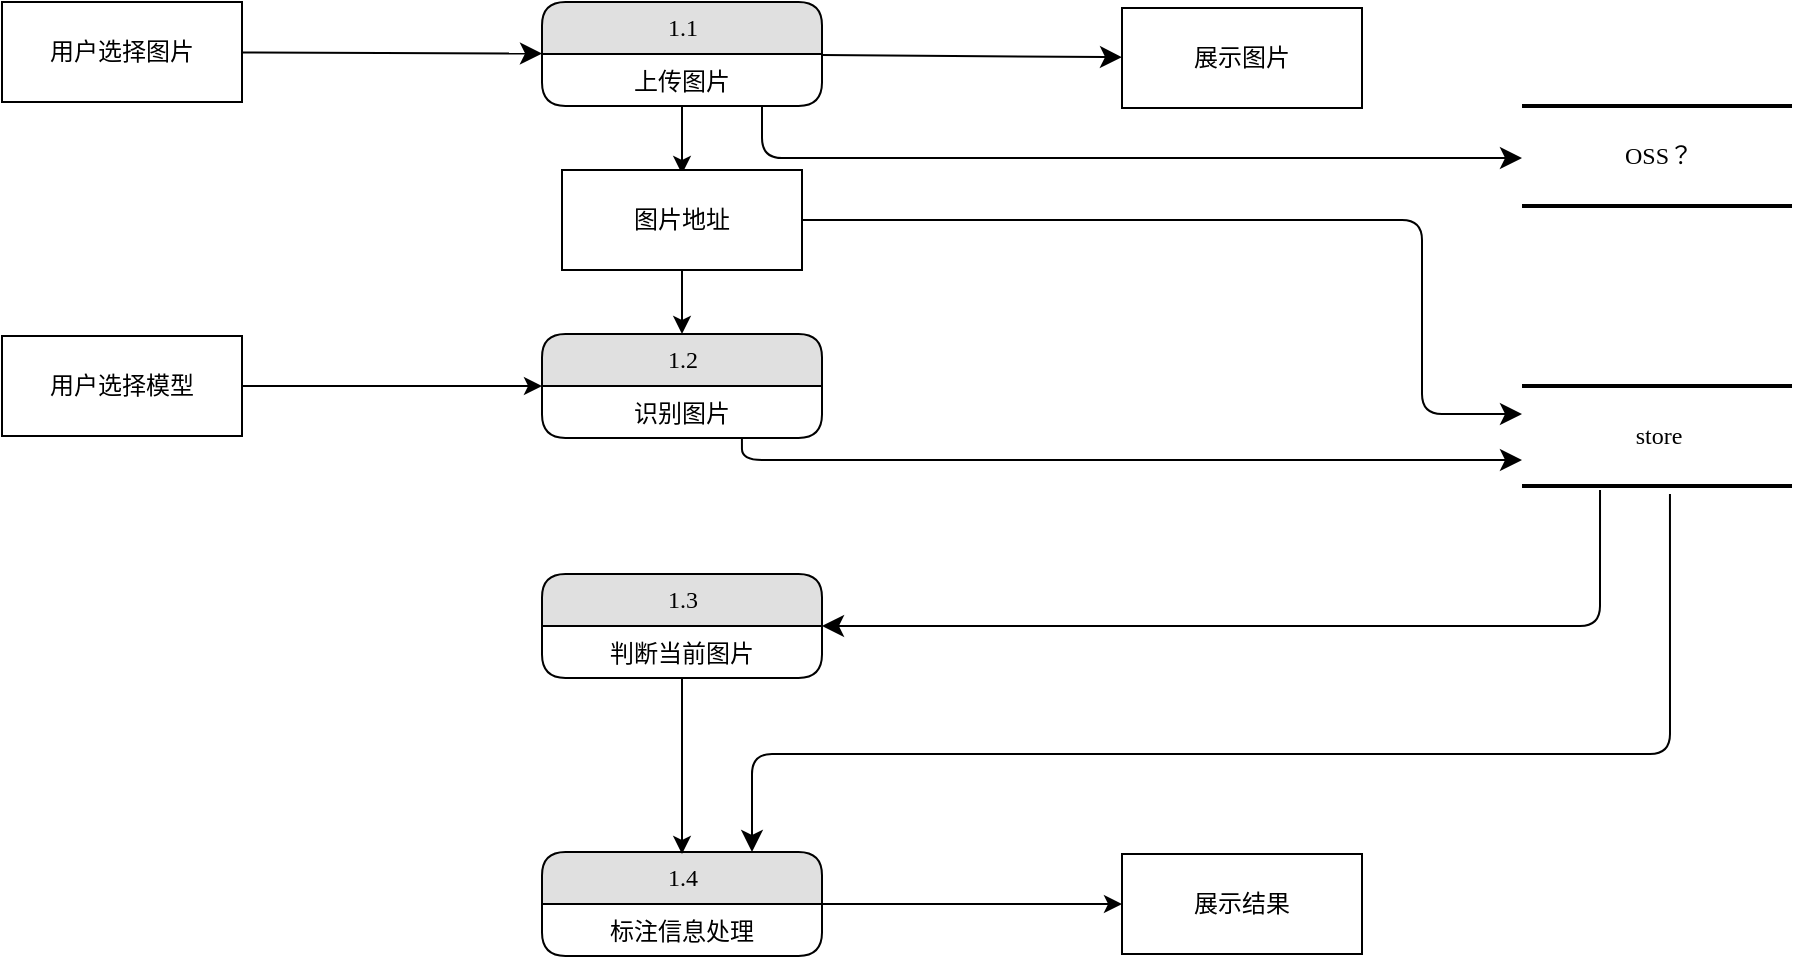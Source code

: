 <mxfile version="12.3.1" type="github" pages="1">
  <diagram name="Page-1" id="52a04d89-c75d-2922-d76d-85b35f80e030">
    <mxGraphModel dx="946" dy="591" grid="1" gridSize="10" guides="1" tooltips="1" connect="1" arrows="1" fold="1" page="1" pageScale="1" pageWidth="1100" pageHeight="850" background="#ffffff" math="0" shadow="0">
      <root>
        <mxCell id="0"/>
        <mxCell id="1" parent="0"/>
        <mxCell id="21ea969265ad0168-30" value="OSS？" style="html=1;rounded=0;shadow=0;comic=0;labelBackgroundColor=none;strokeWidth=2;fontFamily=Verdana;fontSize=12;align=center;shape=mxgraph.ios7ui.horLines;" parent="1" vertex="1">
          <mxGeometry x="920" y="106" width="135" height="50" as="geometry"/>
        </mxCell>
        <mxCell id="17472293e6e8944d-29" value="展示图片" style="whiteSpace=wrap;html=1;rounded=0;shadow=0;comic=0;labelBackgroundColor=none;strokeWidth=1;fontFamily=Verdana;fontSize=12;align=center;" parent="1" vertex="1">
          <mxGeometry x="720" y="57" width="120" height="50" as="geometry"/>
        </mxCell>
        <mxCell id="1fdf3b25b50cf41e-27" style="edgeStyle=none;html=1;labelBackgroundColor=none;startFill=0;startSize=8;endFill=1;endSize=8;fontFamily=Verdana;fontSize=12;" parent="1" source="17472293e6e8944d-30" target="1fdf3b25b50cf41e-1" edge="1">
          <mxGeometry relative="1" as="geometry"/>
        </mxCell>
        <mxCell id="17472293e6e8944d-30" value="用户选择图片" style="whiteSpace=wrap;html=1;rounded=0;shadow=0;comic=0;labelBackgroundColor=none;strokeWidth=1;fontFamily=Verdana;fontSize=12;align=center;" parent="1" vertex="1">
          <mxGeometry x="160" y="54" width="120" height="50" as="geometry"/>
        </mxCell>
        <mxCell id="1fdf3b25b50cf41e-28" style="edgeStyle=none;html=1;labelBackgroundColor=none;startFill=0;startSize=8;endFill=1;endSize=8;fontFamily=Verdana;fontSize=12;" parent="1" source="1fdf3b25b50cf41e-1" target="17472293e6e8944d-29" edge="1">
          <mxGeometry relative="1" as="geometry"/>
        </mxCell>
        <mxCell id="1fdf3b25b50cf41e-38" style="edgeStyle=orthogonalEdgeStyle;html=1;labelBackgroundColor=none;startFill=0;startSize=8;endFill=1;endSize=8;fontFamily=Verdana;fontSize=12;" parent="1" source="1fdf3b25b50cf41e-1" target="21ea969265ad0168-30" edge="1">
          <mxGeometry relative="1" as="geometry">
            <Array as="points">
              <mxPoint x="540" y="132"/>
            </Array>
          </mxGeometry>
        </mxCell>
        <mxCell id="Hoq8ob0O886WZsnlnNs5-4" value="" style="edgeStyle=orthogonalEdgeStyle;rounded=0;orthogonalLoop=1;jettySize=auto;html=1;" edge="1" parent="1" source="1fdf3b25b50cf41e-1">
          <mxGeometry relative="1" as="geometry">
            <mxPoint x="500" y="140" as="targetPoint"/>
          </mxGeometry>
        </mxCell>
        <mxCell id="1fdf3b25b50cf41e-1" value="1.1" style="swimlane;html=1;fontStyle=0;childLayout=stackLayout;horizontal=1;startSize=26;fillColor=#e0e0e0;horizontalStack=0;resizeParent=1;resizeLast=0;collapsible=1;marginBottom=0;swimlaneFillColor=#ffffff;align=center;rounded=1;shadow=0;comic=0;labelBackgroundColor=none;strokeWidth=1;fontFamily=Verdana;fontSize=12" parent="1" vertex="1">
          <mxGeometry x="430" y="54" width="140" height="52" as="geometry"/>
        </mxCell>
        <mxCell id="1fdf3b25b50cf41e-2" value="上传图片" style="text;html=1;strokeColor=none;fillColor=none;spacingLeft=4;spacingRight=4;whiteSpace=wrap;overflow=hidden;rotatable=0;points=[[0,0.5],[1,0.5]];portConstraint=eastwest;align=center;" parent="1fdf3b25b50cf41e-1" vertex="1">
          <mxGeometry y="26" width="140" height="26" as="geometry"/>
        </mxCell>
        <mxCell id="1fdf3b25b50cf41e-6" value="store" style="html=1;rounded=0;shadow=0;comic=0;labelBackgroundColor=none;strokeWidth=2;fontFamily=Verdana;fontSize=12;align=center;shape=mxgraph.ios7ui.horLines;" parent="1" vertex="1">
          <mxGeometry x="920" y="246" width="135" height="50" as="geometry"/>
        </mxCell>
        <mxCell id="1fdf3b25b50cf41e-7" value="1.2" style="swimlane;html=1;fontStyle=0;childLayout=stackLayout;horizontal=1;startSize=26;fillColor=#e0e0e0;horizontalStack=0;resizeParent=1;resizeLast=0;collapsible=1;marginBottom=0;swimlaneFillColor=#ffffff;align=center;rounded=1;shadow=0;comic=0;labelBackgroundColor=none;strokeWidth=1;fontFamily=Verdana;fontSize=12" parent="1" vertex="1">
          <mxGeometry x="430" y="220" width="140" height="52" as="geometry"/>
        </mxCell>
        <mxCell id="1fdf3b25b50cf41e-8" value="识别图片" style="text;html=1;strokeColor=none;fillColor=none;spacingLeft=4;spacingRight=4;whiteSpace=wrap;overflow=hidden;rotatable=0;points=[[0,0.5],[1,0.5]];portConstraint=eastwest;align=center;" parent="1fdf3b25b50cf41e-7" vertex="1">
          <mxGeometry y="26" width="140" height="26" as="geometry"/>
        </mxCell>
        <mxCell id="1fdf3b25b50cf41e-46" style="edgeStyle=orthogonalEdgeStyle;html=1;labelBackgroundColor=none;startFill=0;startSize=8;endFill=1;endSize=8;fontFamily=Verdana;fontSize=12;exitX=0.714;exitY=1;exitDx=0;exitDy=0;entryX=0;entryY=0.74;entryDx=0;entryDy=0;entryPerimeter=0;exitPerimeter=0;" parent="1" source="1fdf3b25b50cf41e-8" target="1fdf3b25b50cf41e-6" edge="1">
          <mxGeometry relative="1" as="geometry">
            <Array as="points">
              <mxPoint x="530" y="283"/>
            </Array>
            <mxPoint x="650" y="356" as="sourcePoint"/>
            <mxPoint x="910" y="283" as="targetPoint"/>
          </mxGeometry>
        </mxCell>
        <mxCell id="Hoq8ob0O886WZsnlnNs5-11" value="" style="edgeStyle=orthogonalEdgeStyle;rounded=0;orthogonalLoop=1;jettySize=auto;html=1;entryX=0;entryY=0.5;entryDx=0;entryDy=0;" edge="1" parent="1" source="1fdf3b25b50cf41e-21" target="Hoq8ob0O886WZsnlnNs5-8">
          <mxGeometry relative="1" as="geometry">
            <mxPoint x="650" y="425" as="targetPoint"/>
          </mxGeometry>
        </mxCell>
        <mxCell id="1fdf3b25b50cf41e-21" value="1.4" style="swimlane;html=1;fontStyle=0;childLayout=stackLayout;horizontal=1;startSize=26;fillColor=#e0e0e0;horizontalStack=0;resizeParent=1;resizeLast=0;collapsible=1;marginBottom=0;swimlaneFillColor=#ffffff;align=center;rounded=1;shadow=0;comic=0;labelBackgroundColor=none;strokeWidth=1;fontFamily=Verdana;fontSize=12" parent="1" vertex="1">
          <mxGeometry x="430" y="479" width="140" height="52" as="geometry"/>
        </mxCell>
        <mxCell id="1fdf3b25b50cf41e-22" value="标注信息处理" style="text;html=1;strokeColor=none;fillColor=none;spacingLeft=4;spacingRight=4;whiteSpace=wrap;overflow=hidden;rotatable=0;points=[[0,0.5],[1,0.5]];portConstraint=eastwest;align=center;" parent="1fdf3b25b50cf41e-21" vertex="1">
          <mxGeometry y="26" width="140" height="26" as="geometry"/>
        </mxCell>
        <mxCell id="1fdf3b25b50cf41e-41" style="edgeStyle=orthogonalEdgeStyle;html=1;labelBackgroundColor=none;startFill=0;startSize=8;endFill=1;endSize=8;fontFamily=Verdana;fontSize=12;entryX=0.75;entryY=0;entryDx=0;entryDy=0;exitX=0.548;exitY=1.08;exitDx=0;exitDy=0;exitPerimeter=0;" parent="1" source="1fdf3b25b50cf41e-6" target="1fdf3b25b50cf41e-21" edge="1">
          <mxGeometry relative="1" as="geometry">
            <Array as="points">
              <mxPoint x="994" y="430"/>
              <mxPoint x="535" y="430"/>
            </Array>
            <mxPoint x="120" y="281" as="sourcePoint"/>
            <mxPoint x="430" y="426" as="targetPoint"/>
          </mxGeometry>
        </mxCell>
        <mxCell id="Hoq8ob0O886WZsnlnNs5-7" value="" style="edgeStyle=orthogonalEdgeStyle;rounded=0;orthogonalLoop=1;jettySize=auto;html=1;entryX=0.5;entryY=0;entryDx=0;entryDy=0;" edge="1" parent="1" source="Hoq8ob0O886WZsnlnNs5-5" target="1fdf3b25b50cf41e-7">
          <mxGeometry relative="1" as="geometry"/>
        </mxCell>
        <mxCell id="Hoq8ob0O886WZsnlnNs5-5" value="图片地址" style="whiteSpace=wrap;html=1;rounded=0;shadow=0;comic=0;labelBackgroundColor=none;strokeWidth=1;fontFamily=Verdana;fontSize=12;align=center;" vertex="1" parent="1">
          <mxGeometry x="440" y="138" width="120" height="50" as="geometry"/>
        </mxCell>
        <mxCell id="Hoq8ob0O886WZsnlnNs5-6" style="edgeStyle=orthogonalEdgeStyle;html=1;labelBackgroundColor=none;startFill=0;startSize=8;endFill=1;endSize=8;fontFamily=Verdana;fontSize=12;exitX=1;exitY=0.5;exitDx=0;exitDy=0;" edge="1" parent="1" source="Hoq8ob0O886WZsnlnNs5-5">
          <mxGeometry relative="1" as="geometry">
            <Array as="points">
              <mxPoint x="870" y="163"/>
              <mxPoint x="870" y="260"/>
              <mxPoint x="920" y="260"/>
            </Array>
            <mxPoint x="550" y="116" as="sourcePoint"/>
            <mxPoint x="920" y="260" as="targetPoint"/>
          </mxGeometry>
        </mxCell>
        <mxCell id="Hoq8ob0O886WZsnlnNs5-8" value="展示结果" style="whiteSpace=wrap;html=1;rounded=0;shadow=0;comic=0;labelBackgroundColor=none;strokeWidth=1;fontFamily=Verdana;fontSize=12;align=center;" vertex="1" parent="1">
          <mxGeometry x="720" y="480" width="120" height="50" as="geometry"/>
        </mxCell>
        <mxCell id="Hoq8ob0O886WZsnlnNs5-15" value="" style="edgeStyle=orthogonalEdgeStyle;rounded=0;orthogonalLoop=1;jettySize=auto;html=1;entryX=0;entryY=0.5;entryDx=0;entryDy=0;" edge="1" parent="1" source="Hoq8ob0O886WZsnlnNs5-12" target="1fdf3b25b50cf41e-7">
          <mxGeometry relative="1" as="geometry">
            <mxPoint x="260" y="246" as="targetPoint"/>
          </mxGeometry>
        </mxCell>
        <mxCell id="Hoq8ob0O886WZsnlnNs5-12" value="用户选择模型" style="whiteSpace=wrap;html=1;rounded=0;shadow=0;comic=0;labelBackgroundColor=none;strokeWidth=1;fontFamily=Verdana;fontSize=12;align=center;" vertex="1" parent="1">
          <mxGeometry x="160" y="221" width="120" height="50" as="geometry"/>
        </mxCell>
        <mxCell id="Hoq8ob0O886WZsnlnNs5-22" value="" style="edgeStyle=orthogonalEdgeStyle;rounded=0;orthogonalLoop=1;jettySize=auto;html=1;" edge="1" parent="1" source="Hoq8ob0O886WZsnlnNs5-16">
          <mxGeometry relative="1" as="geometry">
            <mxPoint x="500" y="480" as="targetPoint"/>
          </mxGeometry>
        </mxCell>
        <mxCell id="Hoq8ob0O886WZsnlnNs5-16" value="1.3" style="swimlane;html=1;fontStyle=0;childLayout=stackLayout;horizontal=1;startSize=26;fillColor=#e0e0e0;horizontalStack=0;resizeParent=1;resizeLast=0;collapsible=1;marginBottom=0;swimlaneFillColor=#ffffff;align=center;rounded=1;shadow=0;comic=0;labelBackgroundColor=none;strokeWidth=1;fontFamily=Verdana;fontSize=12" vertex="1" parent="1">
          <mxGeometry x="430" y="340" width="140" height="52" as="geometry"/>
        </mxCell>
        <mxCell id="Hoq8ob0O886WZsnlnNs5-17" value="判断当前图片" style="text;html=1;strokeColor=none;fillColor=none;spacingLeft=4;spacingRight=4;whiteSpace=wrap;overflow=hidden;rotatable=0;points=[[0,0.5],[1,0.5]];portConstraint=eastwest;align=center;" vertex="1" parent="Hoq8ob0O886WZsnlnNs5-16">
          <mxGeometry y="26" width="140" height="26" as="geometry"/>
        </mxCell>
        <mxCell id="Hoq8ob0O886WZsnlnNs5-19" style="edgeStyle=orthogonalEdgeStyle;html=1;labelBackgroundColor=none;startFill=0;startSize=8;endFill=1;endSize=8;fontFamily=Verdana;fontSize=12;entryX=1;entryY=0.5;entryDx=0;entryDy=0;exitX=0.289;exitY=1.04;exitDx=0;exitDy=0;exitPerimeter=0;" edge="1" parent="1" source="1fdf3b25b50cf41e-6" target="Hoq8ob0O886WZsnlnNs5-16">
          <mxGeometry relative="1" as="geometry">
            <Array as="points">
              <mxPoint x="959" y="366"/>
            </Array>
            <mxPoint x="1004" y="310" as="sourcePoint"/>
            <mxPoint x="510" y="489" as="targetPoint"/>
          </mxGeometry>
        </mxCell>
      </root>
    </mxGraphModel>
  </diagram>
</mxfile>
